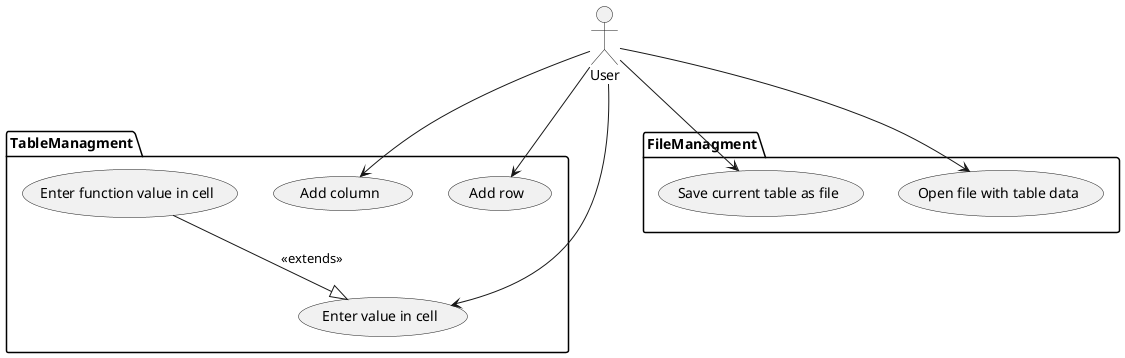 @startuml UseCaseDiagram

package TableManagment {
    usecase addCol as "Add column"
    usecase addRow as "Add row"
    usecase enterVal as "Enter value in cell"
    usecase enterFunc as "Enter function value in cell"

    enterFunc --|> enterVal: "<<extends>>"
}

package FileManagment {
    usecase saveFile as "Save current table as file"
    usecase openFile as "Open file with table data"
}



 
actor User

User --> addCol
User --> addRow
User --> enterVal
User --> openFile
User --> saveFile

@enduml